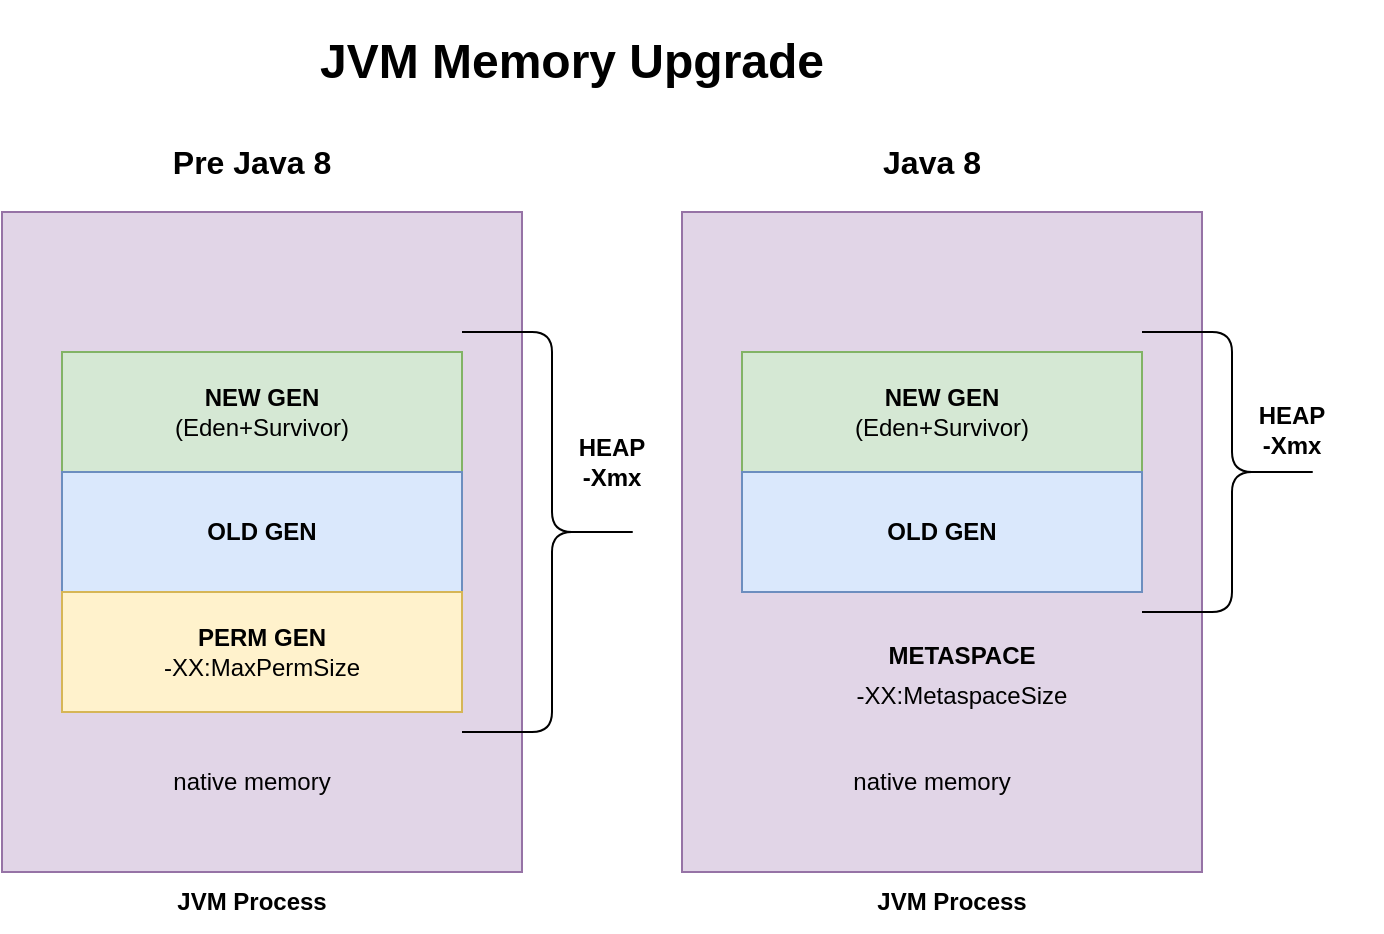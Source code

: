 <mxfile version="20.8.16" type="device"><diagram name="Page-1" id="yd0JNfUykXGGFgHYvPpg"><mxGraphModel dx="822" dy="531" grid="1" gridSize="10" guides="1" tooltips="1" connect="1" arrows="1" fold="1" page="1" pageScale="1" pageWidth="850" pageHeight="1100" math="0" shadow="0"><root><mxCell id="0"/><mxCell id="1" parent="0"/><mxCell id="vT9PKAfKyU0hMu9PolMD-3" value="" style="rounded=0;whiteSpace=wrap;html=1;fillColor=#e1d5e7;strokeColor=#9673a6;" vertex="1" parent="1"><mxGeometry x="150" y="130" width="260" height="330" as="geometry"/></mxCell><mxCell id="vT9PKAfKyU0hMu9PolMD-4" value="&lt;b&gt;NEW GEN&lt;/b&gt;&lt;br&gt;(Eden+Survivor)" style="rounded=0;whiteSpace=wrap;html=1;fillColor=#d5e8d4;strokeColor=#82b366;" vertex="1" parent="1"><mxGeometry x="180" y="200" width="200" height="60" as="geometry"/></mxCell><mxCell id="vT9PKAfKyU0hMu9PolMD-5" value="&lt;b&gt;OLD GEN&lt;/b&gt;" style="rounded=0;whiteSpace=wrap;html=1;fillColor=#dae8fc;strokeColor=#6c8ebf;" vertex="1" parent="1"><mxGeometry x="180" y="260" width="200" height="60" as="geometry"/></mxCell><mxCell id="vT9PKAfKyU0hMu9PolMD-6" value="&lt;b&gt;PERM GEN&lt;/b&gt;&lt;br&gt;-XX:MaxPermSize" style="rounded=0;whiteSpace=wrap;html=1;fillColor=#fff2cc;strokeColor=#d6b656;" vertex="1" parent="1"><mxGeometry x="180" y="320" width="200" height="60" as="geometry"/></mxCell><mxCell id="vT9PKAfKyU0hMu9PolMD-7" value="" style="shape=curlyBracket;whiteSpace=wrap;html=1;rounded=1;flipH=1;labelPosition=right;verticalLabelPosition=middle;align=left;verticalAlign=middle;" vertex="1" parent="1"><mxGeometry x="380" y="190" width="90" height="200" as="geometry"/></mxCell><mxCell id="vT9PKAfKyU0hMu9PolMD-8" value="HEAP&lt;br&gt;-Xmx" style="text;strokeColor=none;align=center;fillColor=none;html=1;verticalAlign=middle;whiteSpace=wrap;rounded=0;fontStyle=1" vertex="1" parent="1"><mxGeometry x="410" y="230" width="90" height="50" as="geometry"/></mxCell><mxCell id="vT9PKAfKyU0hMu9PolMD-9" value="native memory" style="text;strokeColor=none;align=center;fillColor=none;html=1;verticalAlign=middle;whiteSpace=wrap;rounded=0;" vertex="1" parent="1"><mxGeometry x="230" y="400" width="90" height="30" as="geometry"/></mxCell><mxCell id="vT9PKAfKyU0hMu9PolMD-10" value="JVM Process" style="text;strokeColor=none;align=center;fillColor=none;html=1;verticalAlign=middle;whiteSpace=wrap;rounded=0;fontStyle=1" vertex="1" parent="1"><mxGeometry x="220" y="460" width="110" height="30" as="geometry"/></mxCell><mxCell id="vT9PKAfKyU0hMu9PolMD-11" value="Pre Java 8" style="text;strokeColor=none;align=center;fillColor=none;html=1;verticalAlign=middle;whiteSpace=wrap;rounded=0;fontStyle=1;fontSize=16;" vertex="1" parent="1"><mxGeometry x="230" y="90" width="90" height="30" as="geometry"/></mxCell><mxCell id="vT9PKAfKyU0hMu9PolMD-12" value="" style="rounded=0;whiteSpace=wrap;html=1;fillColor=#e1d5e7;strokeColor=#9673a6;" vertex="1" parent="1"><mxGeometry x="490" y="130" width="260" height="330" as="geometry"/></mxCell><mxCell id="vT9PKAfKyU0hMu9PolMD-13" value="&lt;b&gt;NEW GEN&lt;/b&gt;&lt;br&gt;(Eden+Survivor)" style="rounded=0;whiteSpace=wrap;html=1;fillColor=#d5e8d4;strokeColor=#82b366;" vertex="1" parent="1"><mxGeometry x="520" y="200" width="200" height="60" as="geometry"/></mxCell><mxCell id="vT9PKAfKyU0hMu9PolMD-14" value="&lt;b&gt;OLD GEN&lt;/b&gt;" style="rounded=0;whiteSpace=wrap;html=1;fillColor=#dae8fc;strokeColor=#6c8ebf;" vertex="1" parent="1"><mxGeometry x="520" y="260" width="200" height="60" as="geometry"/></mxCell><mxCell id="vT9PKAfKyU0hMu9PolMD-16" value="" style="shape=curlyBracket;whiteSpace=wrap;html=1;rounded=1;flipH=1;labelPosition=right;verticalLabelPosition=middle;align=left;verticalAlign=middle;" vertex="1" parent="1"><mxGeometry x="720" y="190" width="90" height="140" as="geometry"/></mxCell><mxCell id="vT9PKAfKyU0hMu9PolMD-17" value="native memory" style="text;strokeColor=none;align=center;fillColor=none;html=1;verticalAlign=middle;whiteSpace=wrap;rounded=0;" vertex="1" parent="1"><mxGeometry x="570" y="400" width="90" height="30" as="geometry"/></mxCell><mxCell id="vT9PKAfKyU0hMu9PolMD-18" value="Java 8" style="text;strokeColor=none;align=center;fillColor=none;html=1;verticalAlign=middle;whiteSpace=wrap;rounded=0;fontStyle=1;fontSize=16;" vertex="1" parent="1"><mxGeometry x="570" y="90" width="90" height="30" as="geometry"/></mxCell><mxCell id="vT9PKAfKyU0hMu9PolMD-19" value="HEAP&lt;br&gt;-Xmx" style="text;strokeColor=none;align=center;fillColor=none;html=1;verticalAlign=middle;whiteSpace=wrap;rounded=0;fontStyle=1" vertex="1" parent="1"><mxGeometry x="750" y="214" width="90" height="50" as="geometry"/></mxCell><mxCell id="vT9PKAfKyU0hMu9PolMD-20" value="&lt;b style=&quot;border-color: var(--border-color); font-size: 12px;&quot;&gt;METASPACE&lt;/b&gt;&lt;br style=&quot;border-color: var(--border-color); font-size: 12px;&quot;&gt;&lt;font style=&quot;font-size: 12px;&quot;&gt;-XX:MetaspaceSize&lt;/font&gt;" style="text;strokeColor=none;align=center;fillColor=none;html=1;verticalAlign=middle;whiteSpace=wrap;rounded=0;fontSize=16;" vertex="1" parent="1"><mxGeometry x="540" y="340" width="180" height="40" as="geometry"/></mxCell><mxCell id="vT9PKAfKyU0hMu9PolMD-21" value="JVM Process" style="text;strokeColor=none;align=center;fillColor=none;html=1;verticalAlign=middle;whiteSpace=wrap;rounded=0;fontStyle=1" vertex="1" parent="1"><mxGeometry x="570" y="460" width="110" height="30" as="geometry"/></mxCell><mxCell id="vT9PKAfKyU0hMu9PolMD-22" value="&lt;h1&gt;JVM Memory Upgrade&lt;/h1&gt;" style="text;strokeColor=none;align=center;fillColor=none;html=1;verticalAlign=middle;whiteSpace=wrap;rounded=0;fontSize=12;" vertex="1" parent="1"><mxGeometry x="290" y="40" width="290" height="30" as="geometry"/></mxCell></root></mxGraphModel></diagram></mxfile>